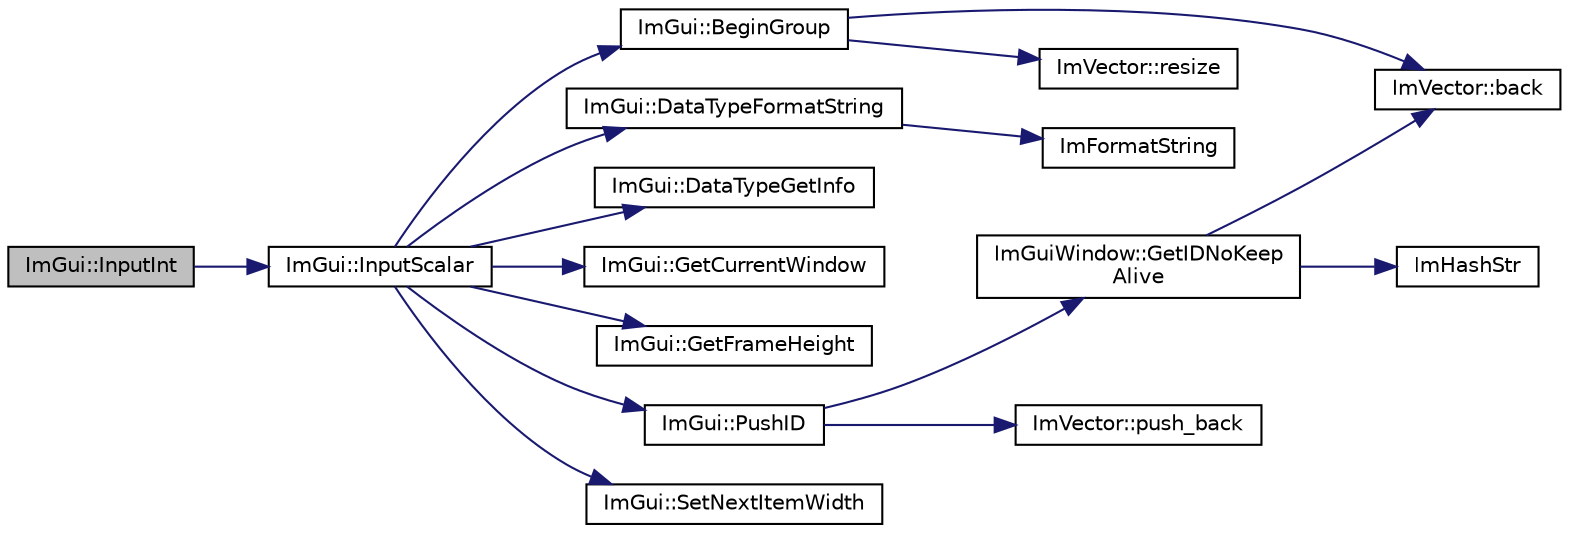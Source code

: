 digraph "ImGui::InputInt"
{
 // LATEX_PDF_SIZE
  edge [fontname="Helvetica",fontsize="10",labelfontname="Helvetica",labelfontsize="10"];
  node [fontname="Helvetica",fontsize="10",shape=record];
  rankdir="LR";
  Node1 [label="ImGui::InputInt",height=0.2,width=0.4,color="black", fillcolor="grey75", style="filled", fontcolor="black",tooltip=" "];
  Node1 -> Node2 [color="midnightblue",fontsize="10",style="solid"];
  Node2 [label="ImGui::InputScalar",height=0.2,width=0.4,color="black", fillcolor="white", style="filled",URL="$namespace_im_gui.html#afdb54540b7480872fbb746f64344b374",tooltip=" "];
  Node2 -> Node3 [color="midnightblue",fontsize="10",style="solid"];
  Node3 [label="ImGui::BeginGroup",height=0.2,width=0.4,color="black", fillcolor="white", style="filled",URL="$namespace_im_gui.html#a42407e196b7ed2a8755bff28aae9805f",tooltip=" "];
  Node3 -> Node4 [color="midnightblue",fontsize="10",style="solid"];
  Node4 [label="ImVector::back",height=0.2,width=0.4,color="black", fillcolor="white", style="filled",URL="$struct_im_vector.html#a6da15f3c402099ed57078835ab942f8e",tooltip=" "];
  Node3 -> Node5 [color="midnightblue",fontsize="10",style="solid"];
  Node5 [label="ImVector::resize",height=0.2,width=0.4,color="black", fillcolor="white", style="filled",URL="$struct_im_vector.html#ac371dd62e56ae486b1a5038cf07eee56",tooltip=" "];
  Node2 -> Node6 [color="midnightblue",fontsize="10",style="solid"];
  Node6 [label="ImGui::DataTypeFormatString",height=0.2,width=0.4,color="black", fillcolor="white", style="filled",URL="$namespace_im_gui.html#a5fda8e22d0e4721940aefcb7232b1f82",tooltip=" "];
  Node6 -> Node7 [color="midnightblue",fontsize="10",style="solid"];
  Node7 [label="ImFormatString",height=0.2,width=0.4,color="black", fillcolor="white", style="filled",URL="$imgui_8cpp.html#a75ccaf7d676b1f567ba888ae42ac3809",tooltip=" "];
  Node2 -> Node8 [color="midnightblue",fontsize="10",style="solid"];
  Node8 [label="ImGui::DataTypeGetInfo",height=0.2,width=0.4,color="black", fillcolor="white", style="filled",URL="$namespace_im_gui.html#a5b25ed1443e5a28d5a5725892e896578",tooltip=" "];
  Node2 -> Node9 [color="midnightblue",fontsize="10",style="solid"];
  Node9 [label="ImGui::GetCurrentWindow",height=0.2,width=0.4,color="black", fillcolor="white", style="filled",URL="$namespace_im_gui.html#a7ceba68eca2b09fb6bf1ad88037e6203",tooltip=" "];
  Node2 -> Node10 [color="midnightblue",fontsize="10",style="solid"];
  Node10 [label="ImGui::GetFrameHeight",height=0.2,width=0.4,color="black", fillcolor="white", style="filled",URL="$namespace_im_gui.html#ae560f17cf3262017cee888d1eb77f294",tooltip=" "];
  Node2 -> Node11 [color="midnightblue",fontsize="10",style="solid"];
  Node11 [label="ImGui::PushID",height=0.2,width=0.4,color="black", fillcolor="white", style="filled",URL="$namespace_im_gui.html#a27a8533605dc5b8cabf161bf7715bbde",tooltip=" "];
  Node11 -> Node12 [color="midnightblue",fontsize="10",style="solid"];
  Node12 [label="ImGuiWindow::GetIDNoKeep\lAlive",height=0.2,width=0.4,color="black", fillcolor="white", style="filled",URL="$struct_im_gui_window.html#adc0a43f74a0b53a15a4bc4fea05524fe",tooltip=" "];
  Node12 -> Node4 [color="midnightblue",fontsize="10",style="solid"];
  Node12 -> Node13 [color="midnightblue",fontsize="10",style="solid"];
  Node13 [label="ImHashStr",height=0.2,width=0.4,color="black", fillcolor="white", style="filled",URL="$imgui_8cpp.html#acd1b12694d0365b516bf7373f182eeee",tooltip=" "];
  Node11 -> Node14 [color="midnightblue",fontsize="10",style="solid"];
  Node14 [label="ImVector::push_back",height=0.2,width=0.4,color="black", fillcolor="white", style="filled",URL="$struct_im_vector.html#aab5df48e0711a48bd12f3206e08c4108",tooltip=" "];
  Node2 -> Node15 [color="midnightblue",fontsize="10",style="solid"];
  Node15 [label="ImGui::SetNextItemWidth",height=0.2,width=0.4,color="black", fillcolor="white", style="filled",URL="$namespace_im_gui.html#a1291228607bee5a703df6553f27cbbb9",tooltip=" "];
}

